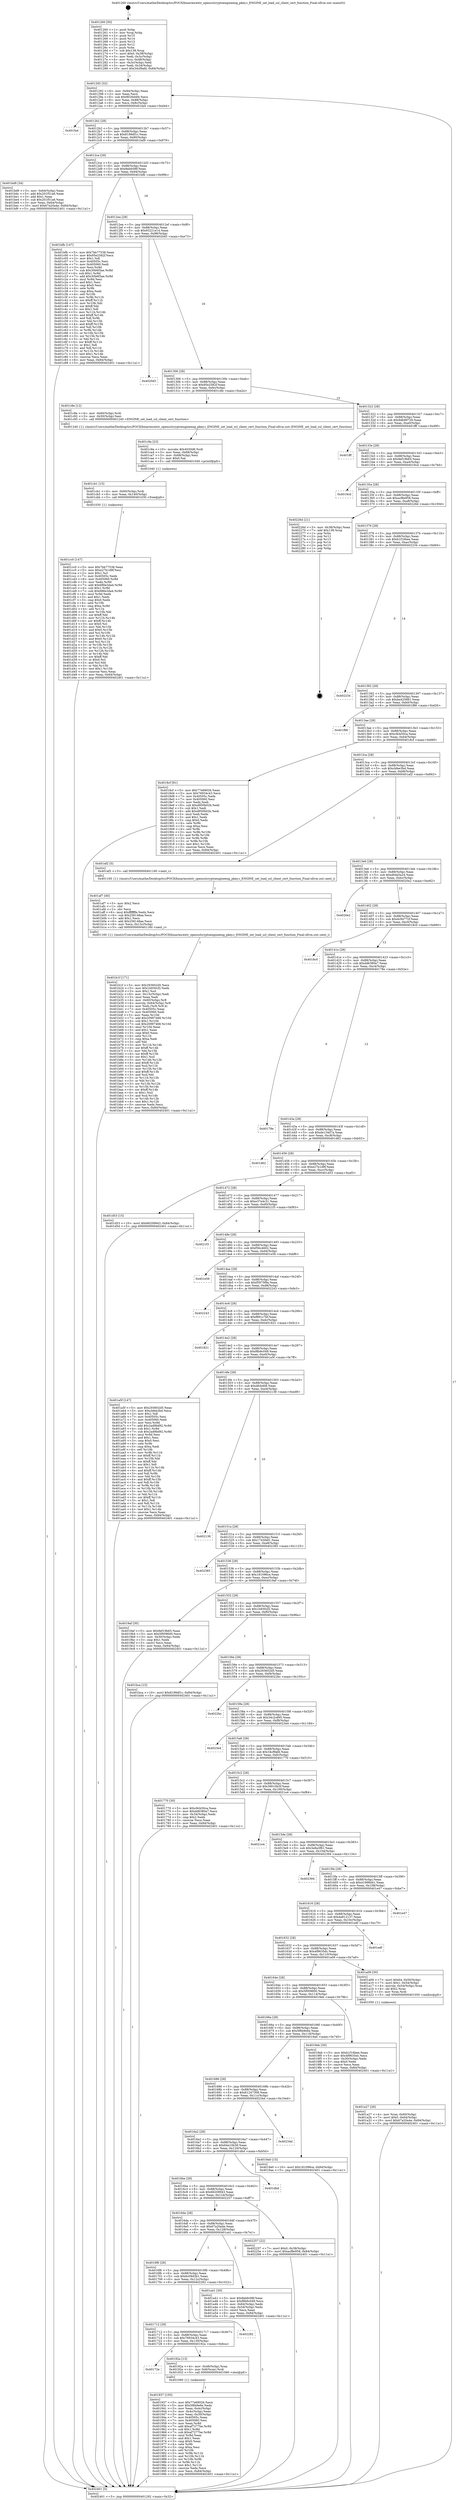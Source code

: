 digraph "0x401260" {
  label = "0x401260 (/mnt/c/Users/mathe/Desktop/tcc/POCII/binaries/extr_opensslcryptoengineeng_pkey.c_ENGINE_set_load_ssl_client_cert_function_Final-ollvm.out::main(0))"
  labelloc = "t"
  node[shape=record]

  Entry [label="",width=0.3,height=0.3,shape=circle,fillcolor=black,style=filled]
  "0x401292" [label="{
     0x401292 [32]\l
     | [instrs]\l
     &nbsp;&nbsp;0x401292 \<+6\>: mov -0x84(%rbp),%eax\l
     &nbsp;&nbsp;0x401298 \<+2\>: mov %eax,%ecx\l
     &nbsp;&nbsp;0x40129a \<+6\>: sub $0x8026d4f4,%ecx\l
     &nbsp;&nbsp;0x4012a0 \<+6\>: mov %eax,-0x88(%rbp)\l
     &nbsp;&nbsp;0x4012a6 \<+6\>: mov %ecx,-0x8c(%rbp)\l
     &nbsp;&nbsp;0x4012ac \<+6\>: je 0000000000401fa4 \<main+0xd44\>\l
  }"]
  "0x401fa4" [label="{
     0x401fa4\l
  }", style=dashed]
  "0x4012b2" [label="{
     0x4012b2 [28]\l
     | [instrs]\l
     &nbsp;&nbsp;0x4012b2 \<+5\>: jmp 00000000004012b7 \<main+0x57\>\l
     &nbsp;&nbsp;0x4012b7 \<+6\>: mov -0x88(%rbp),%eax\l
     &nbsp;&nbsp;0x4012bd \<+5\>: sub $0x8199df1c,%eax\l
     &nbsp;&nbsp;0x4012c2 \<+6\>: mov %eax,-0x90(%rbp)\l
     &nbsp;&nbsp;0x4012c8 \<+6\>: je 0000000000401bd9 \<main+0x979\>\l
  }"]
  Exit [label="",width=0.3,height=0.3,shape=circle,fillcolor=black,style=filled,peripheries=2]
  "0x401bd9" [label="{
     0x401bd9 [34]\l
     | [instrs]\l
     &nbsp;&nbsp;0x401bd9 \<+3\>: mov -0x64(%rbp),%eax\l
     &nbsp;&nbsp;0x401bdc \<+5\>: add $0x201f51a6,%eax\l
     &nbsp;&nbsp;0x401be1 \<+3\>: add $0x1,%eax\l
     &nbsp;&nbsp;0x401be4 \<+5\>: sub $0x201f51a6,%eax\l
     &nbsp;&nbsp;0x401be9 \<+3\>: mov %eax,-0x64(%rbp)\l
     &nbsp;&nbsp;0x401bec \<+10\>: movl $0x67a20a4e,-0x84(%rbp)\l
     &nbsp;&nbsp;0x401bf6 \<+5\>: jmp 0000000000402401 \<main+0x11a1\>\l
  }"]
  "0x4012ce" [label="{
     0x4012ce [28]\l
     | [instrs]\l
     &nbsp;&nbsp;0x4012ce \<+5\>: jmp 00000000004012d3 \<main+0x73\>\l
     &nbsp;&nbsp;0x4012d3 \<+6\>: mov -0x88(%rbp),%eax\l
     &nbsp;&nbsp;0x4012d9 \<+5\>: sub $0x8ebfc08f,%eax\l
     &nbsp;&nbsp;0x4012de \<+6\>: mov %eax,-0x94(%rbp)\l
     &nbsp;&nbsp;0x4012e4 \<+6\>: je 0000000000401bfb \<main+0x99b\>\l
  }"]
  "0x401cc0" [label="{
     0x401cc0 [147]\l
     | [instrs]\l
     &nbsp;&nbsp;0x401cc0 \<+5\>: mov $0x7bb77538,%eax\l
     &nbsp;&nbsp;0x401cc5 \<+5\>: mov $0xe27b1d9f,%esi\l
     &nbsp;&nbsp;0x401cca \<+2\>: mov $0x1,%cl\l
     &nbsp;&nbsp;0x401ccc \<+7\>: mov 0x40505c,%edx\l
     &nbsp;&nbsp;0x401cd3 \<+8\>: mov 0x405060,%r8d\l
     &nbsp;&nbsp;0x401cdb \<+3\>: mov %edx,%r9d\l
     &nbsp;&nbsp;0x401cde \<+7\>: add $0x686e3da4,%r9d\l
     &nbsp;&nbsp;0x401ce5 \<+4\>: sub $0x1,%r9d\l
     &nbsp;&nbsp;0x401ce9 \<+7\>: sub $0x686e3da4,%r9d\l
     &nbsp;&nbsp;0x401cf0 \<+4\>: imul %r9d,%edx\l
     &nbsp;&nbsp;0x401cf4 \<+3\>: and $0x1,%edx\l
     &nbsp;&nbsp;0x401cf7 \<+3\>: cmp $0x0,%edx\l
     &nbsp;&nbsp;0x401cfa \<+4\>: sete %r10b\l
     &nbsp;&nbsp;0x401cfe \<+4\>: cmp $0xa,%r8d\l
     &nbsp;&nbsp;0x401d02 \<+4\>: setl %r11b\l
     &nbsp;&nbsp;0x401d06 \<+3\>: mov %r10b,%bl\l
     &nbsp;&nbsp;0x401d09 \<+3\>: xor $0xff,%bl\l
     &nbsp;&nbsp;0x401d0c \<+3\>: mov %r11b,%r14b\l
     &nbsp;&nbsp;0x401d0f \<+4\>: xor $0xff,%r14b\l
     &nbsp;&nbsp;0x401d13 \<+3\>: xor $0x0,%cl\l
     &nbsp;&nbsp;0x401d16 \<+3\>: mov %bl,%r15b\l
     &nbsp;&nbsp;0x401d19 \<+4\>: and $0x0,%r15b\l
     &nbsp;&nbsp;0x401d1d \<+3\>: and %cl,%r10b\l
     &nbsp;&nbsp;0x401d20 \<+3\>: mov %r14b,%r12b\l
     &nbsp;&nbsp;0x401d23 \<+4\>: and $0x0,%r12b\l
     &nbsp;&nbsp;0x401d27 \<+3\>: and %cl,%r11b\l
     &nbsp;&nbsp;0x401d2a \<+3\>: or %r10b,%r15b\l
     &nbsp;&nbsp;0x401d2d \<+3\>: or %r11b,%r12b\l
     &nbsp;&nbsp;0x401d30 \<+3\>: xor %r12b,%r15b\l
     &nbsp;&nbsp;0x401d33 \<+3\>: or %r14b,%bl\l
     &nbsp;&nbsp;0x401d36 \<+3\>: xor $0xff,%bl\l
     &nbsp;&nbsp;0x401d39 \<+3\>: or $0x0,%cl\l
     &nbsp;&nbsp;0x401d3c \<+2\>: and %cl,%bl\l
     &nbsp;&nbsp;0x401d3e \<+3\>: or %bl,%r15b\l
     &nbsp;&nbsp;0x401d41 \<+4\>: test $0x1,%r15b\l
     &nbsp;&nbsp;0x401d45 \<+3\>: cmovne %esi,%eax\l
     &nbsp;&nbsp;0x401d48 \<+6\>: mov %eax,-0x84(%rbp)\l
     &nbsp;&nbsp;0x401d4e \<+5\>: jmp 0000000000402401 \<main+0x11a1\>\l
  }"]
  "0x401bfb" [label="{
     0x401bfb [147]\l
     | [instrs]\l
     &nbsp;&nbsp;0x401bfb \<+5\>: mov $0x7bb77538,%eax\l
     &nbsp;&nbsp;0x401c00 \<+5\>: mov $0x95e2582f,%ecx\l
     &nbsp;&nbsp;0x401c05 \<+2\>: mov $0x1,%dl\l
     &nbsp;&nbsp;0x401c07 \<+7\>: mov 0x40505c,%esi\l
     &nbsp;&nbsp;0x401c0e \<+7\>: mov 0x405060,%edi\l
     &nbsp;&nbsp;0x401c15 \<+3\>: mov %esi,%r8d\l
     &nbsp;&nbsp;0x401c18 \<+7\>: sub $0x30b6f3ae,%r8d\l
     &nbsp;&nbsp;0x401c1f \<+4\>: sub $0x1,%r8d\l
     &nbsp;&nbsp;0x401c23 \<+7\>: add $0x30b6f3ae,%r8d\l
     &nbsp;&nbsp;0x401c2a \<+4\>: imul %r8d,%esi\l
     &nbsp;&nbsp;0x401c2e \<+3\>: and $0x1,%esi\l
     &nbsp;&nbsp;0x401c31 \<+3\>: cmp $0x0,%esi\l
     &nbsp;&nbsp;0x401c34 \<+4\>: sete %r9b\l
     &nbsp;&nbsp;0x401c38 \<+3\>: cmp $0xa,%edi\l
     &nbsp;&nbsp;0x401c3b \<+4\>: setl %r10b\l
     &nbsp;&nbsp;0x401c3f \<+3\>: mov %r9b,%r11b\l
     &nbsp;&nbsp;0x401c42 \<+4\>: xor $0xff,%r11b\l
     &nbsp;&nbsp;0x401c46 \<+3\>: mov %r10b,%bl\l
     &nbsp;&nbsp;0x401c49 \<+3\>: xor $0xff,%bl\l
     &nbsp;&nbsp;0x401c4c \<+3\>: xor $0x1,%dl\l
     &nbsp;&nbsp;0x401c4f \<+3\>: mov %r11b,%r14b\l
     &nbsp;&nbsp;0x401c52 \<+4\>: and $0xff,%r14b\l
     &nbsp;&nbsp;0x401c56 \<+3\>: and %dl,%r9b\l
     &nbsp;&nbsp;0x401c59 \<+3\>: mov %bl,%r15b\l
     &nbsp;&nbsp;0x401c5c \<+4\>: and $0xff,%r15b\l
     &nbsp;&nbsp;0x401c60 \<+3\>: and %dl,%r10b\l
     &nbsp;&nbsp;0x401c63 \<+3\>: or %r9b,%r14b\l
     &nbsp;&nbsp;0x401c66 \<+3\>: or %r10b,%r15b\l
     &nbsp;&nbsp;0x401c69 \<+3\>: xor %r15b,%r14b\l
     &nbsp;&nbsp;0x401c6c \<+3\>: or %bl,%r11b\l
     &nbsp;&nbsp;0x401c6f \<+4\>: xor $0xff,%r11b\l
     &nbsp;&nbsp;0x401c73 \<+3\>: or $0x1,%dl\l
     &nbsp;&nbsp;0x401c76 \<+3\>: and %dl,%r11b\l
     &nbsp;&nbsp;0x401c79 \<+3\>: or %r11b,%r14b\l
     &nbsp;&nbsp;0x401c7c \<+4\>: test $0x1,%r14b\l
     &nbsp;&nbsp;0x401c80 \<+3\>: cmovne %ecx,%eax\l
     &nbsp;&nbsp;0x401c83 \<+6\>: mov %eax,-0x84(%rbp)\l
     &nbsp;&nbsp;0x401c89 \<+5\>: jmp 0000000000402401 \<main+0x11a1\>\l
  }"]
  "0x4012ea" [label="{
     0x4012ea [28]\l
     | [instrs]\l
     &nbsp;&nbsp;0x4012ea \<+5\>: jmp 00000000004012ef \<main+0x8f\>\l
     &nbsp;&nbsp;0x4012ef \<+6\>: mov -0x88(%rbp),%eax\l
     &nbsp;&nbsp;0x4012f5 \<+5\>: sub $0x93221e14,%eax\l
     &nbsp;&nbsp;0x4012fa \<+6\>: mov %eax,-0x98(%rbp)\l
     &nbsp;&nbsp;0x401300 \<+6\>: je 00000000004020d3 \<main+0xe73\>\l
  }"]
  "0x401cb1" [label="{
     0x401cb1 [15]\l
     | [instrs]\l
     &nbsp;&nbsp;0x401cb1 \<+4\>: mov -0x60(%rbp),%rdi\l
     &nbsp;&nbsp;0x401cb5 \<+6\>: mov %eax,-0x140(%rbp)\l
     &nbsp;&nbsp;0x401cbb \<+5\>: call 0000000000401030 \<free@plt\>\l
     | [calls]\l
     &nbsp;&nbsp;0x401030 \{1\} (unknown)\l
  }"]
  "0x4020d3" [label="{
     0x4020d3\l
  }", style=dashed]
  "0x401306" [label="{
     0x401306 [28]\l
     | [instrs]\l
     &nbsp;&nbsp;0x401306 \<+5\>: jmp 000000000040130b \<main+0xab\>\l
     &nbsp;&nbsp;0x40130b \<+6\>: mov -0x88(%rbp),%eax\l
     &nbsp;&nbsp;0x401311 \<+5\>: sub $0x95e2582f,%eax\l
     &nbsp;&nbsp;0x401316 \<+6\>: mov %eax,-0x9c(%rbp)\l
     &nbsp;&nbsp;0x40131c \<+6\>: je 0000000000401c8e \<main+0xa2e\>\l
  }"]
  "0x401c9a" [label="{
     0x401c9a [23]\l
     | [instrs]\l
     &nbsp;&nbsp;0x401c9a \<+10\>: movabs $0x4030d6,%rdi\l
     &nbsp;&nbsp;0x401ca4 \<+3\>: mov %eax,-0x68(%rbp)\l
     &nbsp;&nbsp;0x401ca7 \<+3\>: mov -0x68(%rbp),%esi\l
     &nbsp;&nbsp;0x401caa \<+2\>: mov $0x0,%al\l
     &nbsp;&nbsp;0x401cac \<+5\>: call 0000000000401040 \<printf@plt\>\l
     | [calls]\l
     &nbsp;&nbsp;0x401040 \{1\} (unknown)\l
  }"]
  "0x401c8e" [label="{
     0x401c8e [12]\l
     | [instrs]\l
     &nbsp;&nbsp;0x401c8e \<+4\>: mov -0x60(%rbp),%rdi\l
     &nbsp;&nbsp;0x401c92 \<+3\>: mov -0x50(%rbp),%esi\l
     &nbsp;&nbsp;0x401c95 \<+5\>: call 0000000000401240 \<ENGINE_set_load_ssl_client_cert_function\>\l
     | [calls]\l
     &nbsp;&nbsp;0x401240 \{1\} (/mnt/c/Users/mathe/Desktop/tcc/POCII/binaries/extr_opensslcryptoengineeng_pkey.c_ENGINE_set_load_ssl_client_cert_function_Final-ollvm.out::ENGINE_set_load_ssl_client_cert_function)\l
  }"]
  "0x401322" [label="{
     0x401322 [28]\l
     | [instrs]\l
     &nbsp;&nbsp;0x401322 \<+5\>: jmp 0000000000401327 \<main+0xc7\>\l
     &nbsp;&nbsp;0x401327 \<+6\>: mov -0x88(%rbp),%eax\l
     &nbsp;&nbsp;0x40132d \<+5\>: sub $0x9db99729,%eax\l
     &nbsp;&nbsp;0x401332 \<+6\>: mov %eax,-0xa0(%rbp)\l
     &nbsp;&nbsp;0x401338 \<+6\>: je 0000000000401fff \<main+0xd9f\>\l
  }"]
  "0x401b1f" [label="{
     0x401b1f [171]\l
     | [instrs]\l
     &nbsp;&nbsp;0x401b1f \<+5\>: mov $0x293602d5,%ecx\l
     &nbsp;&nbsp;0x401b24 \<+5\>: mov $0x1b930cf2,%edx\l
     &nbsp;&nbsp;0x401b29 \<+3\>: mov $0x1,%sil\l
     &nbsp;&nbsp;0x401b2c \<+6\>: mov -0x13c(%rbp),%edi\l
     &nbsp;&nbsp;0x401b32 \<+3\>: imul %eax,%edi\l
     &nbsp;&nbsp;0x401b35 \<+4\>: mov -0x60(%rbp),%r8\l
     &nbsp;&nbsp;0x401b39 \<+4\>: movslq -0x64(%rbp),%r9\l
     &nbsp;&nbsp;0x401b3d \<+4\>: mov %edi,(%r8,%r9,4)\l
     &nbsp;&nbsp;0x401b41 \<+7\>: mov 0x40505c,%eax\l
     &nbsp;&nbsp;0x401b48 \<+7\>: mov 0x405060,%edi\l
     &nbsp;&nbsp;0x401b4f \<+3\>: mov %eax,%r10d\l
     &nbsp;&nbsp;0x401b52 \<+7\>: add $0x20997468,%r10d\l
     &nbsp;&nbsp;0x401b59 \<+4\>: sub $0x1,%r10d\l
     &nbsp;&nbsp;0x401b5d \<+7\>: sub $0x20997468,%r10d\l
     &nbsp;&nbsp;0x401b64 \<+4\>: imul %r10d,%eax\l
     &nbsp;&nbsp;0x401b68 \<+3\>: and $0x1,%eax\l
     &nbsp;&nbsp;0x401b6b \<+3\>: cmp $0x0,%eax\l
     &nbsp;&nbsp;0x401b6e \<+4\>: sete %r11b\l
     &nbsp;&nbsp;0x401b72 \<+3\>: cmp $0xa,%edi\l
     &nbsp;&nbsp;0x401b75 \<+3\>: setl %bl\l
     &nbsp;&nbsp;0x401b78 \<+3\>: mov %r11b,%r14b\l
     &nbsp;&nbsp;0x401b7b \<+4\>: xor $0xff,%r14b\l
     &nbsp;&nbsp;0x401b7f \<+3\>: mov %bl,%r15b\l
     &nbsp;&nbsp;0x401b82 \<+4\>: xor $0xff,%r15b\l
     &nbsp;&nbsp;0x401b86 \<+4\>: xor $0x1,%sil\l
     &nbsp;&nbsp;0x401b8a \<+3\>: mov %r14b,%r12b\l
     &nbsp;&nbsp;0x401b8d \<+4\>: and $0xff,%r12b\l
     &nbsp;&nbsp;0x401b91 \<+3\>: and %sil,%r11b\l
     &nbsp;&nbsp;0x401b94 \<+3\>: mov %r15b,%r13b\l
     &nbsp;&nbsp;0x401b97 \<+4\>: and $0xff,%r13b\l
     &nbsp;&nbsp;0x401b9b \<+3\>: and %sil,%bl\l
     &nbsp;&nbsp;0x401b9e \<+3\>: or %r11b,%r12b\l
     &nbsp;&nbsp;0x401ba1 \<+3\>: or %bl,%r13b\l
     &nbsp;&nbsp;0x401ba4 \<+3\>: xor %r13b,%r12b\l
     &nbsp;&nbsp;0x401ba7 \<+3\>: or %r15b,%r14b\l
     &nbsp;&nbsp;0x401baa \<+4\>: xor $0xff,%r14b\l
     &nbsp;&nbsp;0x401bae \<+4\>: or $0x1,%sil\l
     &nbsp;&nbsp;0x401bb2 \<+3\>: and %sil,%r14b\l
     &nbsp;&nbsp;0x401bb5 \<+3\>: or %r14b,%r12b\l
     &nbsp;&nbsp;0x401bb8 \<+4\>: test $0x1,%r12b\l
     &nbsp;&nbsp;0x401bbc \<+3\>: cmovne %edx,%ecx\l
     &nbsp;&nbsp;0x401bbf \<+6\>: mov %ecx,-0x84(%rbp)\l
     &nbsp;&nbsp;0x401bc5 \<+5\>: jmp 0000000000402401 \<main+0x11a1\>\l
  }"]
  "0x401fff" [label="{
     0x401fff\l
  }", style=dashed]
  "0x40133e" [label="{
     0x40133e [28]\l
     | [instrs]\l
     &nbsp;&nbsp;0x40133e \<+5\>: jmp 0000000000401343 \<main+0xe3\>\l
     &nbsp;&nbsp;0x401343 \<+6\>: mov -0x88(%rbp),%eax\l
     &nbsp;&nbsp;0x401349 \<+5\>: sub $0x9ef19b65,%eax\l
     &nbsp;&nbsp;0x40134e \<+6\>: mov %eax,-0xa4(%rbp)\l
     &nbsp;&nbsp;0x401354 \<+6\>: je 00000000004019cd \<main+0x76d\>\l
  }"]
  "0x401af7" [label="{
     0x401af7 [40]\l
     | [instrs]\l
     &nbsp;&nbsp;0x401af7 \<+5\>: mov $0x2,%ecx\l
     &nbsp;&nbsp;0x401afc \<+1\>: cltd\l
     &nbsp;&nbsp;0x401afd \<+2\>: idiv %ecx\l
     &nbsp;&nbsp;0x401aff \<+6\>: imul $0xfffffffe,%edx,%ecx\l
     &nbsp;&nbsp;0x401b05 \<+6\>: sub $0x258148ae,%ecx\l
     &nbsp;&nbsp;0x401b0b \<+3\>: add $0x1,%ecx\l
     &nbsp;&nbsp;0x401b0e \<+6\>: add $0x258148ae,%ecx\l
     &nbsp;&nbsp;0x401b14 \<+6\>: mov %ecx,-0x13c(%rbp)\l
     &nbsp;&nbsp;0x401b1a \<+5\>: call 0000000000401160 \<next_i\>\l
     | [calls]\l
     &nbsp;&nbsp;0x401160 \{1\} (/mnt/c/Users/mathe/Desktop/tcc/POCII/binaries/extr_opensslcryptoengineeng_pkey.c_ENGINE_set_load_ssl_client_cert_function_Final-ollvm.out::next_i)\l
  }"]
  "0x4019cd" [label="{
     0x4019cd\l
  }", style=dashed]
  "0x40135a" [label="{
     0x40135a [28]\l
     | [instrs]\l
     &nbsp;&nbsp;0x40135a \<+5\>: jmp 000000000040135f \<main+0xff\>\l
     &nbsp;&nbsp;0x40135f \<+6\>: mov -0x88(%rbp),%eax\l
     &nbsp;&nbsp;0x401365 \<+5\>: sub $0xacf8e958,%eax\l
     &nbsp;&nbsp;0x40136a \<+6\>: mov %eax,-0xa8(%rbp)\l
     &nbsp;&nbsp;0x401370 \<+6\>: je 000000000040226d \<main+0x100d\>\l
  }"]
  "0x401a27" [label="{
     0x401a27 [26]\l
     | [instrs]\l
     &nbsp;&nbsp;0x401a27 \<+4\>: mov %rax,-0x60(%rbp)\l
     &nbsp;&nbsp;0x401a2b \<+7\>: movl $0x0,-0x64(%rbp)\l
     &nbsp;&nbsp;0x401a32 \<+10\>: movl $0x67a20a4e,-0x84(%rbp)\l
     &nbsp;&nbsp;0x401a3c \<+5\>: jmp 0000000000402401 \<main+0x11a1\>\l
  }"]
  "0x40226d" [label="{
     0x40226d [21]\l
     | [instrs]\l
     &nbsp;&nbsp;0x40226d \<+3\>: mov -0x38(%rbp),%eax\l
     &nbsp;&nbsp;0x402270 \<+7\>: add $0x138,%rsp\l
     &nbsp;&nbsp;0x402277 \<+1\>: pop %rbx\l
     &nbsp;&nbsp;0x402278 \<+2\>: pop %r12\l
     &nbsp;&nbsp;0x40227a \<+2\>: pop %r13\l
     &nbsp;&nbsp;0x40227c \<+2\>: pop %r14\l
     &nbsp;&nbsp;0x40227e \<+2\>: pop %r15\l
     &nbsp;&nbsp;0x402280 \<+1\>: pop %rbp\l
     &nbsp;&nbsp;0x402281 \<+1\>: ret\l
  }"]
  "0x401376" [label="{
     0x401376 [28]\l
     | [instrs]\l
     &nbsp;&nbsp;0x401376 \<+5\>: jmp 000000000040137b \<main+0x11b\>\l
     &nbsp;&nbsp;0x40137b \<+6\>: mov -0x88(%rbp),%eax\l
     &nbsp;&nbsp;0x401381 \<+5\>: sub $0xb1f16bee,%eax\l
     &nbsp;&nbsp;0x401386 \<+6\>: mov %eax,-0xac(%rbp)\l
     &nbsp;&nbsp;0x40138c \<+6\>: je 0000000000402234 \<main+0xfd4\>\l
  }"]
  "0x401937" [label="{
     0x401937 [105]\l
     | [instrs]\l
     &nbsp;&nbsp;0x401937 \<+5\>: mov $0x77e69026,%ecx\l
     &nbsp;&nbsp;0x40193c \<+5\>: mov $0x5f6b9e6e,%edx\l
     &nbsp;&nbsp;0x401941 \<+3\>: mov %eax,-0x4c(%rbp)\l
     &nbsp;&nbsp;0x401944 \<+3\>: mov -0x4c(%rbp),%eax\l
     &nbsp;&nbsp;0x401947 \<+3\>: mov %eax,-0x30(%rbp)\l
     &nbsp;&nbsp;0x40194a \<+7\>: mov 0x40505c,%eax\l
     &nbsp;&nbsp;0x401951 \<+7\>: mov 0x405060,%esi\l
     &nbsp;&nbsp;0x401958 \<+3\>: mov %eax,%r8d\l
     &nbsp;&nbsp;0x40195b \<+7\>: add $0xaf7277be,%r8d\l
     &nbsp;&nbsp;0x401962 \<+4\>: sub $0x1,%r8d\l
     &nbsp;&nbsp;0x401966 \<+7\>: sub $0xaf7277be,%r8d\l
     &nbsp;&nbsp;0x40196d \<+4\>: imul %r8d,%eax\l
     &nbsp;&nbsp;0x401971 \<+3\>: and $0x1,%eax\l
     &nbsp;&nbsp;0x401974 \<+3\>: cmp $0x0,%eax\l
     &nbsp;&nbsp;0x401977 \<+4\>: sete %r9b\l
     &nbsp;&nbsp;0x40197b \<+3\>: cmp $0xa,%esi\l
     &nbsp;&nbsp;0x40197e \<+4\>: setl %r10b\l
     &nbsp;&nbsp;0x401982 \<+3\>: mov %r9b,%r11b\l
     &nbsp;&nbsp;0x401985 \<+3\>: and %r10b,%r11b\l
     &nbsp;&nbsp;0x401988 \<+3\>: xor %r10b,%r9b\l
     &nbsp;&nbsp;0x40198b \<+3\>: or %r9b,%r11b\l
     &nbsp;&nbsp;0x40198e \<+4\>: test $0x1,%r11b\l
     &nbsp;&nbsp;0x401992 \<+3\>: cmovne %edx,%ecx\l
     &nbsp;&nbsp;0x401995 \<+6\>: mov %ecx,-0x84(%rbp)\l
     &nbsp;&nbsp;0x40199b \<+5\>: jmp 0000000000402401 \<main+0x11a1\>\l
  }"]
  "0x402234" [label="{
     0x402234\l
  }", style=dashed]
  "0x401392" [label="{
     0x401392 [28]\l
     | [instrs]\l
     &nbsp;&nbsp;0x401392 \<+5\>: jmp 0000000000401397 \<main+0x137\>\l
     &nbsp;&nbsp;0x401397 \<+6\>: mov -0x88(%rbp),%eax\l
     &nbsp;&nbsp;0x40139d \<+5\>: sub $0xba425881,%eax\l
     &nbsp;&nbsp;0x4013a2 \<+6\>: mov %eax,-0xb0(%rbp)\l
     &nbsp;&nbsp;0x4013a8 \<+6\>: je 0000000000401f86 \<main+0xd26\>\l
  }"]
  "0x40172e" [label="{
     0x40172e\l
  }", style=dashed]
  "0x401f86" [label="{
     0x401f86\l
  }", style=dashed]
  "0x4013ae" [label="{
     0x4013ae [28]\l
     | [instrs]\l
     &nbsp;&nbsp;0x4013ae \<+5\>: jmp 00000000004013b3 \<main+0x153\>\l
     &nbsp;&nbsp;0x4013b3 \<+6\>: mov -0x88(%rbp),%eax\l
     &nbsp;&nbsp;0x4013b9 \<+5\>: sub $0xc9cb50ca,%eax\l
     &nbsp;&nbsp;0x4013be \<+6\>: mov %eax,-0xb4(%rbp)\l
     &nbsp;&nbsp;0x4013c4 \<+6\>: je 00000000004018cf \<main+0x66f\>\l
  }"]
  "0x40192a" [label="{
     0x40192a [13]\l
     | [instrs]\l
     &nbsp;&nbsp;0x40192a \<+4\>: mov -0x48(%rbp),%rax\l
     &nbsp;&nbsp;0x40192e \<+4\>: mov 0x8(%rax),%rdi\l
     &nbsp;&nbsp;0x401932 \<+5\>: call 0000000000401060 \<atoi@plt\>\l
     | [calls]\l
     &nbsp;&nbsp;0x401060 \{1\} (unknown)\l
  }"]
  "0x4018cf" [label="{
     0x4018cf [91]\l
     | [instrs]\l
     &nbsp;&nbsp;0x4018cf \<+5\>: mov $0x77e69026,%eax\l
     &nbsp;&nbsp;0x4018d4 \<+5\>: mov $0x76934c43,%ecx\l
     &nbsp;&nbsp;0x4018d9 \<+7\>: mov 0x40505c,%edx\l
     &nbsp;&nbsp;0x4018e0 \<+7\>: mov 0x405060,%esi\l
     &nbsp;&nbsp;0x4018e7 \<+2\>: mov %edx,%edi\l
     &nbsp;&nbsp;0x4018e9 \<+6\>: sub $0xd950b02b,%edi\l
     &nbsp;&nbsp;0x4018ef \<+3\>: sub $0x1,%edi\l
     &nbsp;&nbsp;0x4018f2 \<+6\>: add $0xd950b02b,%edi\l
     &nbsp;&nbsp;0x4018f8 \<+3\>: imul %edi,%edx\l
     &nbsp;&nbsp;0x4018fb \<+3\>: and $0x1,%edx\l
     &nbsp;&nbsp;0x4018fe \<+3\>: cmp $0x0,%edx\l
     &nbsp;&nbsp;0x401901 \<+4\>: sete %r8b\l
     &nbsp;&nbsp;0x401905 \<+3\>: cmp $0xa,%esi\l
     &nbsp;&nbsp;0x401908 \<+4\>: setl %r9b\l
     &nbsp;&nbsp;0x40190c \<+3\>: mov %r8b,%r10b\l
     &nbsp;&nbsp;0x40190f \<+3\>: and %r9b,%r10b\l
     &nbsp;&nbsp;0x401912 \<+3\>: xor %r9b,%r8b\l
     &nbsp;&nbsp;0x401915 \<+3\>: or %r8b,%r10b\l
     &nbsp;&nbsp;0x401918 \<+4\>: test $0x1,%r10b\l
     &nbsp;&nbsp;0x40191c \<+3\>: cmovne %ecx,%eax\l
     &nbsp;&nbsp;0x40191f \<+6\>: mov %eax,-0x84(%rbp)\l
     &nbsp;&nbsp;0x401925 \<+5\>: jmp 0000000000402401 \<main+0x11a1\>\l
  }"]
  "0x4013ca" [label="{
     0x4013ca [28]\l
     | [instrs]\l
     &nbsp;&nbsp;0x4013ca \<+5\>: jmp 00000000004013cf \<main+0x16f\>\l
     &nbsp;&nbsp;0x4013cf \<+6\>: mov -0x88(%rbp),%eax\l
     &nbsp;&nbsp;0x4013d5 \<+5\>: sub $0xcbfee3bd,%eax\l
     &nbsp;&nbsp;0x4013da \<+6\>: mov %eax,-0xb8(%rbp)\l
     &nbsp;&nbsp;0x4013e0 \<+6\>: je 0000000000401af2 \<main+0x892\>\l
  }"]
  "0x401712" [label="{
     0x401712 [28]\l
     | [instrs]\l
     &nbsp;&nbsp;0x401712 \<+5\>: jmp 0000000000401717 \<main+0x4b7\>\l
     &nbsp;&nbsp;0x401717 \<+6\>: mov -0x88(%rbp),%eax\l
     &nbsp;&nbsp;0x40171d \<+5\>: sub $0x76934c43,%eax\l
     &nbsp;&nbsp;0x401722 \<+6\>: mov %eax,-0x130(%rbp)\l
     &nbsp;&nbsp;0x401728 \<+6\>: je 000000000040192a \<main+0x6ca\>\l
  }"]
  "0x401af2" [label="{
     0x401af2 [5]\l
     | [instrs]\l
     &nbsp;&nbsp;0x401af2 \<+5\>: call 0000000000401160 \<next_i\>\l
     | [calls]\l
     &nbsp;&nbsp;0x401160 \{1\} (/mnt/c/Users/mathe/Desktop/tcc/POCII/binaries/extr_opensslcryptoengineeng_pkey.c_ENGINE_set_load_ssl_client_cert_function_Final-ollvm.out::next_i)\l
  }"]
  "0x4013e6" [label="{
     0x4013e6 [28]\l
     | [instrs]\l
     &nbsp;&nbsp;0x4013e6 \<+5\>: jmp 00000000004013eb \<main+0x18b\>\l
     &nbsp;&nbsp;0x4013eb \<+6\>: mov -0x88(%rbp),%eax\l
     &nbsp;&nbsp;0x4013f1 \<+5\>: sub $0xd0da5a24,%eax\l
     &nbsp;&nbsp;0x4013f6 \<+6\>: mov %eax,-0xbc(%rbp)\l
     &nbsp;&nbsp;0x4013fc \<+6\>: je 00000000004020e2 \<main+0xe82\>\l
  }"]
  "0x402282" [label="{
     0x402282\l
  }", style=dashed]
  "0x4020e2" [label="{
     0x4020e2\l
  }", style=dashed]
  "0x401402" [label="{
     0x401402 [28]\l
     | [instrs]\l
     &nbsp;&nbsp;0x401402 \<+5\>: jmp 0000000000401407 \<main+0x1a7\>\l
     &nbsp;&nbsp;0x401407 \<+6\>: mov -0x88(%rbp),%eax\l
     &nbsp;&nbsp;0x40140d \<+5\>: sub $0xdc9477cf,%eax\l
     &nbsp;&nbsp;0x401412 \<+6\>: mov %eax,-0xc0(%rbp)\l
     &nbsp;&nbsp;0x401418 \<+6\>: je 00000000004018c0 \<main+0x660\>\l
  }"]
  "0x4016f6" [label="{
     0x4016f6 [28]\l
     | [instrs]\l
     &nbsp;&nbsp;0x4016f6 \<+5\>: jmp 00000000004016fb \<main+0x49b\>\l
     &nbsp;&nbsp;0x4016fb \<+6\>: mov -0x88(%rbp),%eax\l
     &nbsp;&nbsp;0x401701 \<+5\>: sub $0x6c09d3b1,%eax\l
     &nbsp;&nbsp;0x401706 \<+6\>: mov %eax,-0x12c(%rbp)\l
     &nbsp;&nbsp;0x40170c \<+6\>: je 0000000000402282 \<main+0x1022\>\l
  }"]
  "0x4018c0" [label="{
     0x4018c0\l
  }", style=dashed]
  "0x40141e" [label="{
     0x40141e [28]\l
     | [instrs]\l
     &nbsp;&nbsp;0x40141e \<+5\>: jmp 0000000000401423 \<main+0x1c3\>\l
     &nbsp;&nbsp;0x401423 \<+6\>: mov -0x88(%rbp),%eax\l
     &nbsp;&nbsp;0x401429 \<+5\>: sub $0xdd6380a7,%eax\l
     &nbsp;&nbsp;0x40142e \<+6\>: mov %eax,-0xc4(%rbp)\l
     &nbsp;&nbsp;0x401434 \<+6\>: je 000000000040178e \<main+0x52e\>\l
  }"]
  "0x401a41" [label="{
     0x401a41 [30]\l
     | [instrs]\l
     &nbsp;&nbsp;0x401a41 \<+5\>: mov $0x8ebfc08f,%eax\l
     &nbsp;&nbsp;0x401a46 \<+5\>: mov $0xf8b9c049,%ecx\l
     &nbsp;&nbsp;0x401a4b \<+3\>: mov -0x64(%rbp),%edx\l
     &nbsp;&nbsp;0x401a4e \<+3\>: cmp -0x54(%rbp),%edx\l
     &nbsp;&nbsp;0x401a51 \<+3\>: cmovl %ecx,%eax\l
     &nbsp;&nbsp;0x401a54 \<+6\>: mov %eax,-0x84(%rbp)\l
     &nbsp;&nbsp;0x401a5a \<+5\>: jmp 0000000000402401 \<main+0x11a1\>\l
  }"]
  "0x40178e" [label="{
     0x40178e\l
  }", style=dashed]
  "0x40143a" [label="{
     0x40143a [28]\l
     | [instrs]\l
     &nbsp;&nbsp;0x40143a \<+5\>: jmp 000000000040143f \<main+0x1df\>\l
     &nbsp;&nbsp;0x40143f \<+6\>: mov -0x88(%rbp),%eax\l
     &nbsp;&nbsp;0x401445 \<+5\>: sub $0xde134d7a,%eax\l
     &nbsp;&nbsp;0x40144a \<+6\>: mov %eax,-0xc8(%rbp)\l
     &nbsp;&nbsp;0x401450 \<+6\>: je 0000000000401d62 \<main+0xb02\>\l
  }"]
  "0x4016da" [label="{
     0x4016da [28]\l
     | [instrs]\l
     &nbsp;&nbsp;0x4016da \<+5\>: jmp 00000000004016df \<main+0x47f\>\l
     &nbsp;&nbsp;0x4016df \<+6\>: mov -0x88(%rbp),%eax\l
     &nbsp;&nbsp;0x4016e5 \<+5\>: sub $0x67a20a4e,%eax\l
     &nbsp;&nbsp;0x4016ea \<+6\>: mov %eax,-0x128(%rbp)\l
     &nbsp;&nbsp;0x4016f0 \<+6\>: je 0000000000401a41 \<main+0x7e1\>\l
  }"]
  "0x401d62" [label="{
     0x401d62\l
  }", style=dashed]
  "0x401456" [label="{
     0x401456 [28]\l
     | [instrs]\l
     &nbsp;&nbsp;0x401456 \<+5\>: jmp 000000000040145b \<main+0x1fb\>\l
     &nbsp;&nbsp;0x40145b \<+6\>: mov -0x88(%rbp),%eax\l
     &nbsp;&nbsp;0x401461 \<+5\>: sub $0xe27b1d9f,%eax\l
     &nbsp;&nbsp;0x401466 \<+6\>: mov %eax,-0xcc(%rbp)\l
     &nbsp;&nbsp;0x40146c \<+6\>: je 0000000000401d53 \<main+0xaf3\>\l
  }"]
  "0x402257" [label="{
     0x402257 [22]\l
     | [instrs]\l
     &nbsp;&nbsp;0x402257 \<+7\>: movl $0x0,-0x38(%rbp)\l
     &nbsp;&nbsp;0x40225e \<+10\>: movl $0xacf8e958,-0x84(%rbp)\l
     &nbsp;&nbsp;0x402268 \<+5\>: jmp 0000000000402401 \<main+0x11a1\>\l
  }"]
  "0x401d53" [label="{
     0x401d53 [15]\l
     | [instrs]\l
     &nbsp;&nbsp;0x401d53 \<+10\>: movl $0x66209943,-0x84(%rbp)\l
     &nbsp;&nbsp;0x401d5d \<+5\>: jmp 0000000000402401 \<main+0x11a1\>\l
  }"]
  "0x401472" [label="{
     0x401472 [28]\l
     | [instrs]\l
     &nbsp;&nbsp;0x401472 \<+5\>: jmp 0000000000401477 \<main+0x217\>\l
     &nbsp;&nbsp;0x401477 \<+6\>: mov -0x88(%rbp),%eax\l
     &nbsp;&nbsp;0x40147d \<+5\>: sub $0xe37e4c31,%eax\l
     &nbsp;&nbsp;0x401482 \<+6\>: mov %eax,-0xd0(%rbp)\l
     &nbsp;&nbsp;0x401488 \<+6\>: je 00000000004021f3 \<main+0xf93\>\l
  }"]
  "0x4016be" [label="{
     0x4016be [28]\l
     | [instrs]\l
     &nbsp;&nbsp;0x4016be \<+5\>: jmp 00000000004016c3 \<main+0x463\>\l
     &nbsp;&nbsp;0x4016c3 \<+6\>: mov -0x88(%rbp),%eax\l
     &nbsp;&nbsp;0x4016c9 \<+5\>: sub $0x66209943,%eax\l
     &nbsp;&nbsp;0x4016ce \<+6\>: mov %eax,-0x124(%rbp)\l
     &nbsp;&nbsp;0x4016d4 \<+6\>: je 0000000000402257 \<main+0xff7\>\l
  }"]
  "0x4021f3" [label="{
     0x4021f3\l
  }", style=dashed]
  "0x40148e" [label="{
     0x40148e [28]\l
     | [instrs]\l
     &nbsp;&nbsp;0x40148e \<+5\>: jmp 0000000000401493 \<main+0x233\>\l
     &nbsp;&nbsp;0x401493 \<+6\>: mov -0x88(%rbp),%eax\l
     &nbsp;&nbsp;0x401499 \<+5\>: sub $0xf56c4602,%eax\l
     &nbsp;&nbsp;0x40149e \<+6\>: mov %eax,-0xd4(%rbp)\l
     &nbsp;&nbsp;0x4014a4 \<+6\>: je 0000000000401e56 \<main+0xbf6\>\l
  }"]
  "0x401dbd" [label="{
     0x401dbd\l
  }", style=dashed]
  "0x401e56" [label="{
     0x401e56\l
  }", style=dashed]
  "0x4014aa" [label="{
     0x4014aa [28]\l
     | [instrs]\l
     &nbsp;&nbsp;0x4014aa \<+5\>: jmp 00000000004014af \<main+0x24f\>\l
     &nbsp;&nbsp;0x4014af \<+6\>: mov -0x88(%rbp),%eax\l
     &nbsp;&nbsp;0x4014b5 \<+5\>: sub $0xf5975f9a,%eax\l
     &nbsp;&nbsp;0x4014ba \<+6\>: mov %eax,-0xd8(%rbp)\l
     &nbsp;&nbsp;0x4014c0 \<+6\>: je 0000000000402243 \<main+0xfe3\>\l
  }"]
  "0x4016a2" [label="{
     0x4016a2 [28]\l
     | [instrs]\l
     &nbsp;&nbsp;0x4016a2 \<+5\>: jmp 00000000004016a7 \<main+0x447\>\l
     &nbsp;&nbsp;0x4016a7 \<+6\>: mov -0x88(%rbp),%eax\l
     &nbsp;&nbsp;0x4016ad \<+5\>: sub $0x64a10b39,%eax\l
     &nbsp;&nbsp;0x4016b2 \<+6\>: mov %eax,-0x120(%rbp)\l
     &nbsp;&nbsp;0x4016b8 \<+6\>: je 0000000000401dbd \<main+0xb5d\>\l
  }"]
  "0x402243" [label="{
     0x402243\l
  }", style=dashed]
  "0x4014c6" [label="{
     0x4014c6 [28]\l
     | [instrs]\l
     &nbsp;&nbsp;0x4014c6 \<+5\>: jmp 00000000004014cb \<main+0x26b\>\l
     &nbsp;&nbsp;0x4014cb \<+6\>: mov -0x88(%rbp),%eax\l
     &nbsp;&nbsp;0x4014d1 \<+5\>: sub $0xf891c7bf,%eax\l
     &nbsp;&nbsp;0x4014d6 \<+6\>: mov %eax,-0xdc(%rbp)\l
     &nbsp;&nbsp;0x4014dc \<+6\>: je 0000000000401821 \<main+0x5c1\>\l
  }"]
  "0x40234d" [label="{
     0x40234d\l
  }", style=dashed]
  "0x401821" [label="{
     0x401821\l
  }", style=dashed]
  "0x4014e2" [label="{
     0x4014e2 [28]\l
     | [instrs]\l
     &nbsp;&nbsp;0x4014e2 \<+5\>: jmp 00000000004014e7 \<main+0x287\>\l
     &nbsp;&nbsp;0x4014e7 \<+6\>: mov -0x88(%rbp),%eax\l
     &nbsp;&nbsp;0x4014ed \<+5\>: sub $0xf8b9c049,%eax\l
     &nbsp;&nbsp;0x4014f2 \<+6\>: mov %eax,-0xe0(%rbp)\l
     &nbsp;&nbsp;0x4014f8 \<+6\>: je 0000000000401a5f \<main+0x7ff\>\l
  }"]
  "0x401686" [label="{
     0x401686 [28]\l
     | [instrs]\l
     &nbsp;&nbsp;0x401686 \<+5\>: jmp 000000000040168b \<main+0x42b\>\l
     &nbsp;&nbsp;0x40168b \<+6\>: mov -0x88(%rbp),%eax\l
     &nbsp;&nbsp;0x401691 \<+5\>: sub $0x61247308,%eax\l
     &nbsp;&nbsp;0x401696 \<+6\>: mov %eax,-0x11c(%rbp)\l
     &nbsp;&nbsp;0x40169c \<+6\>: je 000000000040234d \<main+0x10ed\>\l
  }"]
  "0x401a5f" [label="{
     0x401a5f [147]\l
     | [instrs]\l
     &nbsp;&nbsp;0x401a5f \<+5\>: mov $0x293602d5,%eax\l
     &nbsp;&nbsp;0x401a64 \<+5\>: mov $0xcbfee3bd,%ecx\l
     &nbsp;&nbsp;0x401a69 \<+2\>: mov $0x1,%dl\l
     &nbsp;&nbsp;0x401a6b \<+7\>: mov 0x40505c,%esi\l
     &nbsp;&nbsp;0x401a72 \<+7\>: mov 0x405060,%edi\l
     &nbsp;&nbsp;0x401a79 \<+3\>: mov %esi,%r8d\l
     &nbsp;&nbsp;0x401a7c \<+7\>: add $0x2ad9bd92,%r8d\l
     &nbsp;&nbsp;0x401a83 \<+4\>: sub $0x1,%r8d\l
     &nbsp;&nbsp;0x401a87 \<+7\>: sub $0x2ad9bd92,%r8d\l
     &nbsp;&nbsp;0x401a8e \<+4\>: imul %r8d,%esi\l
     &nbsp;&nbsp;0x401a92 \<+3\>: and $0x1,%esi\l
     &nbsp;&nbsp;0x401a95 \<+3\>: cmp $0x0,%esi\l
     &nbsp;&nbsp;0x401a98 \<+4\>: sete %r9b\l
     &nbsp;&nbsp;0x401a9c \<+3\>: cmp $0xa,%edi\l
     &nbsp;&nbsp;0x401a9f \<+4\>: setl %r10b\l
     &nbsp;&nbsp;0x401aa3 \<+3\>: mov %r9b,%r11b\l
     &nbsp;&nbsp;0x401aa6 \<+4\>: xor $0xff,%r11b\l
     &nbsp;&nbsp;0x401aaa \<+3\>: mov %r10b,%bl\l
     &nbsp;&nbsp;0x401aad \<+3\>: xor $0xff,%bl\l
     &nbsp;&nbsp;0x401ab0 \<+3\>: xor $0x1,%dl\l
     &nbsp;&nbsp;0x401ab3 \<+3\>: mov %r11b,%r14b\l
     &nbsp;&nbsp;0x401ab6 \<+4\>: and $0xff,%r14b\l
     &nbsp;&nbsp;0x401aba \<+3\>: and %dl,%r9b\l
     &nbsp;&nbsp;0x401abd \<+3\>: mov %bl,%r15b\l
     &nbsp;&nbsp;0x401ac0 \<+4\>: and $0xff,%r15b\l
     &nbsp;&nbsp;0x401ac4 \<+3\>: and %dl,%r10b\l
     &nbsp;&nbsp;0x401ac7 \<+3\>: or %r9b,%r14b\l
     &nbsp;&nbsp;0x401aca \<+3\>: or %r10b,%r15b\l
     &nbsp;&nbsp;0x401acd \<+3\>: xor %r15b,%r14b\l
     &nbsp;&nbsp;0x401ad0 \<+3\>: or %bl,%r11b\l
     &nbsp;&nbsp;0x401ad3 \<+4\>: xor $0xff,%r11b\l
     &nbsp;&nbsp;0x401ad7 \<+3\>: or $0x1,%dl\l
     &nbsp;&nbsp;0x401ada \<+3\>: and %dl,%r11b\l
     &nbsp;&nbsp;0x401add \<+3\>: or %r11b,%r14b\l
     &nbsp;&nbsp;0x401ae0 \<+4\>: test $0x1,%r14b\l
     &nbsp;&nbsp;0x401ae4 \<+3\>: cmovne %ecx,%eax\l
     &nbsp;&nbsp;0x401ae7 \<+6\>: mov %eax,-0x84(%rbp)\l
     &nbsp;&nbsp;0x401aed \<+5\>: jmp 0000000000402401 \<main+0x11a1\>\l
  }"]
  "0x4014fe" [label="{
     0x4014fe [28]\l
     | [instrs]\l
     &nbsp;&nbsp;0x4014fe \<+5\>: jmp 0000000000401503 \<main+0x2a3\>\l
     &nbsp;&nbsp;0x401503 \<+6\>: mov -0x88(%rbp),%eax\l
     &nbsp;&nbsp;0x401509 \<+5\>: sub $0xdfcbd06,%eax\l
     &nbsp;&nbsp;0x40150e \<+6\>: mov %eax,-0xe4(%rbp)\l
     &nbsp;&nbsp;0x401514 \<+6\>: je 0000000000402138 \<main+0xed8\>\l
  }"]
  "0x4019a0" [label="{
     0x4019a0 [15]\l
     | [instrs]\l
     &nbsp;&nbsp;0x4019a0 \<+10\>: movl $0x181096ce,-0x84(%rbp)\l
     &nbsp;&nbsp;0x4019aa \<+5\>: jmp 0000000000402401 \<main+0x11a1\>\l
  }"]
  "0x402138" [label="{
     0x402138\l
  }", style=dashed]
  "0x40151a" [label="{
     0x40151a [28]\l
     | [instrs]\l
     &nbsp;&nbsp;0x40151a \<+5\>: jmp 000000000040151f \<main+0x2bf\>\l
     &nbsp;&nbsp;0x40151f \<+6\>: mov -0x88(%rbp),%eax\l
     &nbsp;&nbsp;0x401525 \<+5\>: sub $0x17430ef1,%eax\l
     &nbsp;&nbsp;0x40152a \<+6\>: mov %eax,-0xe8(%rbp)\l
     &nbsp;&nbsp;0x401530 \<+6\>: je 0000000000402385 \<main+0x1125\>\l
  }"]
  "0x40166a" [label="{
     0x40166a [28]\l
     | [instrs]\l
     &nbsp;&nbsp;0x40166a \<+5\>: jmp 000000000040166f \<main+0x40f\>\l
     &nbsp;&nbsp;0x40166f \<+6\>: mov -0x88(%rbp),%eax\l
     &nbsp;&nbsp;0x401675 \<+5\>: sub $0x5f6b9e6e,%eax\l
     &nbsp;&nbsp;0x40167a \<+6\>: mov %eax,-0x118(%rbp)\l
     &nbsp;&nbsp;0x401680 \<+6\>: je 00000000004019a0 \<main+0x740\>\l
  }"]
  "0x402385" [label="{
     0x402385\l
  }", style=dashed]
  "0x401536" [label="{
     0x401536 [28]\l
     | [instrs]\l
     &nbsp;&nbsp;0x401536 \<+5\>: jmp 000000000040153b \<main+0x2db\>\l
     &nbsp;&nbsp;0x40153b \<+6\>: mov -0x88(%rbp),%eax\l
     &nbsp;&nbsp;0x401541 \<+5\>: sub $0x181096ce,%eax\l
     &nbsp;&nbsp;0x401546 \<+6\>: mov %eax,-0xec(%rbp)\l
     &nbsp;&nbsp;0x40154c \<+6\>: je 00000000004019af \<main+0x74f\>\l
  }"]
  "0x4019eb" [label="{
     0x4019eb [30]\l
     | [instrs]\l
     &nbsp;&nbsp;0x4019eb \<+5\>: mov $0xb1f16bee,%eax\l
     &nbsp;&nbsp;0x4019f0 \<+5\>: mov $0x4f9635dc,%ecx\l
     &nbsp;&nbsp;0x4019f5 \<+3\>: mov -0x30(%rbp),%edx\l
     &nbsp;&nbsp;0x4019f8 \<+3\>: cmp $0x0,%edx\l
     &nbsp;&nbsp;0x4019fb \<+3\>: cmove %ecx,%eax\l
     &nbsp;&nbsp;0x4019fe \<+6\>: mov %eax,-0x84(%rbp)\l
     &nbsp;&nbsp;0x401a04 \<+5\>: jmp 0000000000402401 \<main+0x11a1\>\l
  }"]
  "0x4019af" [label="{
     0x4019af [30]\l
     | [instrs]\l
     &nbsp;&nbsp;0x4019af \<+5\>: mov $0x9ef19b65,%eax\l
     &nbsp;&nbsp;0x4019b4 \<+5\>: mov $0x5f009600,%ecx\l
     &nbsp;&nbsp;0x4019b9 \<+3\>: mov -0x30(%rbp),%edx\l
     &nbsp;&nbsp;0x4019bc \<+3\>: cmp $0x1,%edx\l
     &nbsp;&nbsp;0x4019bf \<+3\>: cmovl %ecx,%eax\l
     &nbsp;&nbsp;0x4019c2 \<+6\>: mov %eax,-0x84(%rbp)\l
     &nbsp;&nbsp;0x4019c8 \<+5\>: jmp 0000000000402401 \<main+0x11a1\>\l
  }"]
  "0x401552" [label="{
     0x401552 [28]\l
     | [instrs]\l
     &nbsp;&nbsp;0x401552 \<+5\>: jmp 0000000000401557 \<main+0x2f7\>\l
     &nbsp;&nbsp;0x401557 \<+6\>: mov -0x88(%rbp),%eax\l
     &nbsp;&nbsp;0x40155d \<+5\>: sub $0x1b930cf2,%eax\l
     &nbsp;&nbsp;0x401562 \<+6\>: mov %eax,-0xf0(%rbp)\l
     &nbsp;&nbsp;0x401568 \<+6\>: je 0000000000401bca \<main+0x96a\>\l
  }"]
  "0x40164e" [label="{
     0x40164e [28]\l
     | [instrs]\l
     &nbsp;&nbsp;0x40164e \<+5\>: jmp 0000000000401653 \<main+0x3f3\>\l
     &nbsp;&nbsp;0x401653 \<+6\>: mov -0x88(%rbp),%eax\l
     &nbsp;&nbsp;0x401659 \<+5\>: sub $0x5f009600,%eax\l
     &nbsp;&nbsp;0x40165e \<+6\>: mov %eax,-0x114(%rbp)\l
     &nbsp;&nbsp;0x401664 \<+6\>: je 00000000004019eb \<main+0x78b\>\l
  }"]
  "0x401bca" [label="{
     0x401bca [15]\l
     | [instrs]\l
     &nbsp;&nbsp;0x401bca \<+10\>: movl $0x8199df1c,-0x84(%rbp)\l
     &nbsp;&nbsp;0x401bd4 \<+5\>: jmp 0000000000402401 \<main+0x11a1\>\l
  }"]
  "0x40156e" [label="{
     0x40156e [28]\l
     | [instrs]\l
     &nbsp;&nbsp;0x40156e \<+5\>: jmp 0000000000401573 \<main+0x313\>\l
     &nbsp;&nbsp;0x401573 \<+6\>: mov -0x88(%rbp),%eax\l
     &nbsp;&nbsp;0x401579 \<+5\>: sub $0x293602d5,%eax\l
     &nbsp;&nbsp;0x40157e \<+6\>: mov %eax,-0xf4(%rbp)\l
     &nbsp;&nbsp;0x401584 \<+6\>: je 00000000004022bc \<main+0x105c\>\l
  }"]
  "0x401a09" [label="{
     0x401a09 [30]\l
     | [instrs]\l
     &nbsp;&nbsp;0x401a09 \<+7\>: movl $0x64,-0x50(%rbp)\l
     &nbsp;&nbsp;0x401a10 \<+7\>: movl $0x1,-0x54(%rbp)\l
     &nbsp;&nbsp;0x401a17 \<+4\>: movslq -0x54(%rbp),%rax\l
     &nbsp;&nbsp;0x401a1b \<+4\>: shl $0x2,%rax\l
     &nbsp;&nbsp;0x401a1f \<+3\>: mov %rax,%rdi\l
     &nbsp;&nbsp;0x401a22 \<+5\>: call 0000000000401050 \<malloc@plt\>\l
     | [calls]\l
     &nbsp;&nbsp;0x401050 \{1\} (unknown)\l
  }"]
  "0x4022bc" [label="{
     0x4022bc\l
  }", style=dashed]
  "0x40158a" [label="{
     0x40158a [28]\l
     | [instrs]\l
     &nbsp;&nbsp;0x40158a \<+5\>: jmp 000000000040158f \<main+0x32f\>\l
     &nbsp;&nbsp;0x40158f \<+6\>: mov -0x88(%rbp),%eax\l
     &nbsp;&nbsp;0x401595 \<+5\>: sub $0x34c2c695,%eax\l
     &nbsp;&nbsp;0x40159a \<+6\>: mov %eax,-0xf8(%rbp)\l
     &nbsp;&nbsp;0x4015a0 \<+6\>: je 00000000004023e4 \<main+0x1184\>\l
  }"]
  "0x401632" [label="{
     0x401632 [28]\l
     | [instrs]\l
     &nbsp;&nbsp;0x401632 \<+5\>: jmp 0000000000401637 \<main+0x3d7\>\l
     &nbsp;&nbsp;0x401637 \<+6\>: mov -0x88(%rbp),%eax\l
     &nbsp;&nbsp;0x40163d \<+5\>: sub $0x4f9635dc,%eax\l
     &nbsp;&nbsp;0x401642 \<+6\>: mov %eax,-0x110(%rbp)\l
     &nbsp;&nbsp;0x401648 \<+6\>: je 0000000000401a09 \<main+0x7a9\>\l
  }"]
  "0x4023e4" [label="{
     0x4023e4\l
  }", style=dashed]
  "0x4015a6" [label="{
     0x4015a6 [28]\l
     | [instrs]\l
     &nbsp;&nbsp;0x4015a6 \<+5\>: jmp 00000000004015ab \<main+0x34b\>\l
     &nbsp;&nbsp;0x4015ab \<+6\>: mov -0x88(%rbp),%eax\l
     &nbsp;&nbsp;0x4015b1 \<+5\>: sub $0x34cf9afd,%eax\l
     &nbsp;&nbsp;0x4015b6 \<+6\>: mov %eax,-0xfc(%rbp)\l
     &nbsp;&nbsp;0x4015bc \<+6\>: je 0000000000401770 \<main+0x510\>\l
  }"]
  "0x401edf" [label="{
     0x401edf\l
  }", style=dashed]
  "0x401770" [label="{
     0x401770 [30]\l
     | [instrs]\l
     &nbsp;&nbsp;0x401770 \<+5\>: mov $0xc9cb50ca,%eax\l
     &nbsp;&nbsp;0x401775 \<+5\>: mov $0xdd6380a7,%ecx\l
     &nbsp;&nbsp;0x40177a \<+3\>: mov -0x34(%rbp),%edx\l
     &nbsp;&nbsp;0x40177d \<+3\>: cmp $0x2,%edx\l
     &nbsp;&nbsp;0x401780 \<+3\>: cmovne %ecx,%eax\l
     &nbsp;&nbsp;0x401783 \<+6\>: mov %eax,-0x84(%rbp)\l
     &nbsp;&nbsp;0x401789 \<+5\>: jmp 0000000000402401 \<main+0x11a1\>\l
  }"]
  "0x4015c2" [label="{
     0x4015c2 [28]\l
     | [instrs]\l
     &nbsp;&nbsp;0x4015c2 \<+5\>: jmp 00000000004015c7 \<main+0x367\>\l
     &nbsp;&nbsp;0x4015c7 \<+6\>: mov -0x88(%rbp),%eax\l
     &nbsp;&nbsp;0x4015cd \<+5\>: sub $0x39010b3f,%eax\l
     &nbsp;&nbsp;0x4015d2 \<+6\>: mov %eax,-0x100(%rbp)\l
     &nbsp;&nbsp;0x4015d8 \<+6\>: je 00000000004021e4 \<main+0xf84\>\l
  }"]
  "0x402401" [label="{
     0x402401 [5]\l
     | [instrs]\l
     &nbsp;&nbsp;0x402401 \<+5\>: jmp 0000000000401292 \<main+0x32\>\l
  }"]
  "0x401260" [label="{
     0x401260 [50]\l
     | [instrs]\l
     &nbsp;&nbsp;0x401260 \<+1\>: push %rbp\l
     &nbsp;&nbsp;0x401261 \<+3\>: mov %rsp,%rbp\l
     &nbsp;&nbsp;0x401264 \<+2\>: push %r15\l
     &nbsp;&nbsp;0x401266 \<+2\>: push %r14\l
     &nbsp;&nbsp;0x401268 \<+2\>: push %r13\l
     &nbsp;&nbsp;0x40126a \<+2\>: push %r12\l
     &nbsp;&nbsp;0x40126c \<+1\>: push %rbx\l
     &nbsp;&nbsp;0x40126d \<+7\>: sub $0x138,%rsp\l
     &nbsp;&nbsp;0x401274 \<+7\>: movl $0x0,-0x38(%rbp)\l
     &nbsp;&nbsp;0x40127b \<+3\>: mov %edi,-0x3c(%rbp)\l
     &nbsp;&nbsp;0x40127e \<+4\>: mov %rsi,-0x48(%rbp)\l
     &nbsp;&nbsp;0x401282 \<+3\>: mov -0x3c(%rbp),%edi\l
     &nbsp;&nbsp;0x401285 \<+3\>: mov %edi,-0x34(%rbp)\l
     &nbsp;&nbsp;0x401288 \<+10\>: movl $0x34cf9afd,-0x84(%rbp)\l
  }"]
  "0x401616" [label="{
     0x401616 [28]\l
     | [instrs]\l
     &nbsp;&nbsp;0x401616 \<+5\>: jmp 000000000040161b \<main+0x3bb\>\l
     &nbsp;&nbsp;0x40161b \<+6\>: mov -0x88(%rbp),%eax\l
     &nbsp;&nbsp;0x401621 \<+5\>: sub $0x4a812137,%eax\l
     &nbsp;&nbsp;0x401626 \<+6\>: mov %eax,-0x10c(%rbp)\l
     &nbsp;&nbsp;0x40162c \<+6\>: je 0000000000401edf \<main+0xc7f\>\l
  }"]
  "0x4021e4" [label="{
     0x4021e4\l
  }", style=dashed]
  "0x4015de" [label="{
     0x4015de [28]\l
     | [instrs]\l
     &nbsp;&nbsp;0x4015de \<+5\>: jmp 00000000004015e3 \<main+0x383\>\l
     &nbsp;&nbsp;0x4015e3 \<+6\>: mov -0x88(%rbp),%eax\l
     &nbsp;&nbsp;0x4015e9 \<+5\>: sub $0x3a9a3f61,%eax\l
     &nbsp;&nbsp;0x4015ee \<+6\>: mov %eax,-0x104(%rbp)\l
     &nbsp;&nbsp;0x4015f4 \<+6\>: je 0000000000402394 \<main+0x1134\>\l
  }"]
  "0x401e47" [label="{
     0x401e47\l
  }", style=dashed]
  "0x402394" [label="{
     0x402394\l
  }", style=dashed]
  "0x4015fa" [label="{
     0x4015fa [28]\l
     | [instrs]\l
     &nbsp;&nbsp;0x4015fa \<+5\>: jmp 00000000004015ff \<main+0x39f\>\l
     &nbsp;&nbsp;0x4015ff \<+6\>: mov -0x88(%rbp),%eax\l
     &nbsp;&nbsp;0x401605 \<+5\>: sub $0x41998d41,%eax\l
     &nbsp;&nbsp;0x40160a \<+6\>: mov %eax,-0x108(%rbp)\l
     &nbsp;&nbsp;0x401610 \<+6\>: je 0000000000401e47 \<main+0xbe7\>\l
  }"]
  Entry -> "0x401260" [label=" 1"]
  "0x401292" -> "0x401fa4" [label=" 0"]
  "0x401292" -> "0x4012b2" [label=" 18"]
  "0x40226d" -> Exit [label=" 1"]
  "0x4012b2" -> "0x401bd9" [label=" 1"]
  "0x4012b2" -> "0x4012ce" [label=" 17"]
  "0x402257" -> "0x402401" [label=" 1"]
  "0x4012ce" -> "0x401bfb" [label=" 1"]
  "0x4012ce" -> "0x4012ea" [label=" 16"]
  "0x401d53" -> "0x402401" [label=" 1"]
  "0x4012ea" -> "0x4020d3" [label=" 0"]
  "0x4012ea" -> "0x401306" [label=" 16"]
  "0x401cc0" -> "0x402401" [label=" 1"]
  "0x401306" -> "0x401c8e" [label=" 1"]
  "0x401306" -> "0x401322" [label=" 15"]
  "0x401cb1" -> "0x401cc0" [label=" 1"]
  "0x401322" -> "0x401fff" [label=" 0"]
  "0x401322" -> "0x40133e" [label=" 15"]
  "0x401c9a" -> "0x401cb1" [label=" 1"]
  "0x40133e" -> "0x4019cd" [label=" 0"]
  "0x40133e" -> "0x40135a" [label=" 15"]
  "0x401c8e" -> "0x401c9a" [label=" 1"]
  "0x40135a" -> "0x40226d" [label=" 1"]
  "0x40135a" -> "0x401376" [label=" 14"]
  "0x401bfb" -> "0x402401" [label=" 1"]
  "0x401376" -> "0x402234" [label=" 0"]
  "0x401376" -> "0x401392" [label=" 14"]
  "0x401bd9" -> "0x402401" [label=" 1"]
  "0x401392" -> "0x401f86" [label=" 0"]
  "0x401392" -> "0x4013ae" [label=" 14"]
  "0x401bca" -> "0x402401" [label=" 1"]
  "0x4013ae" -> "0x4018cf" [label=" 1"]
  "0x4013ae" -> "0x4013ca" [label=" 13"]
  "0x401b1f" -> "0x402401" [label=" 1"]
  "0x4013ca" -> "0x401af2" [label=" 1"]
  "0x4013ca" -> "0x4013e6" [label=" 12"]
  "0x401af2" -> "0x401af7" [label=" 1"]
  "0x4013e6" -> "0x4020e2" [label=" 0"]
  "0x4013e6" -> "0x401402" [label=" 12"]
  "0x401a5f" -> "0x402401" [label=" 1"]
  "0x401402" -> "0x4018c0" [label=" 0"]
  "0x401402" -> "0x40141e" [label=" 12"]
  "0x401a27" -> "0x402401" [label=" 1"]
  "0x40141e" -> "0x40178e" [label=" 0"]
  "0x40141e" -> "0x40143a" [label=" 12"]
  "0x401a09" -> "0x401a27" [label=" 1"]
  "0x40143a" -> "0x401d62" [label=" 0"]
  "0x40143a" -> "0x401456" [label=" 12"]
  "0x4019af" -> "0x402401" [label=" 1"]
  "0x401456" -> "0x401d53" [label=" 1"]
  "0x401456" -> "0x401472" [label=" 11"]
  "0x4019a0" -> "0x402401" [label=" 1"]
  "0x401472" -> "0x4021f3" [label=" 0"]
  "0x401472" -> "0x40148e" [label=" 11"]
  "0x40192a" -> "0x401937" [label=" 1"]
  "0x40148e" -> "0x401e56" [label=" 0"]
  "0x40148e" -> "0x4014aa" [label=" 11"]
  "0x401712" -> "0x40172e" [label=" 0"]
  "0x4014aa" -> "0x402243" [label=" 0"]
  "0x4014aa" -> "0x4014c6" [label=" 11"]
  "0x401af7" -> "0x401b1f" [label=" 1"]
  "0x4014c6" -> "0x401821" [label=" 0"]
  "0x4014c6" -> "0x4014e2" [label=" 11"]
  "0x4016f6" -> "0x401712" [label=" 1"]
  "0x4014e2" -> "0x401a5f" [label=" 1"]
  "0x4014e2" -> "0x4014fe" [label=" 10"]
  "0x401a41" -> "0x402401" [label=" 2"]
  "0x4014fe" -> "0x402138" [label=" 0"]
  "0x4014fe" -> "0x40151a" [label=" 10"]
  "0x4016da" -> "0x4016f6" [label=" 1"]
  "0x40151a" -> "0x402385" [label=" 0"]
  "0x40151a" -> "0x401536" [label=" 10"]
  "0x4019eb" -> "0x402401" [label=" 1"]
  "0x401536" -> "0x4019af" [label=" 1"]
  "0x401536" -> "0x401552" [label=" 9"]
  "0x4016be" -> "0x4016da" [label=" 3"]
  "0x401552" -> "0x401bca" [label=" 1"]
  "0x401552" -> "0x40156e" [label=" 8"]
  "0x401937" -> "0x402401" [label=" 1"]
  "0x40156e" -> "0x4022bc" [label=" 0"]
  "0x40156e" -> "0x40158a" [label=" 8"]
  "0x4016a2" -> "0x4016be" [label=" 4"]
  "0x40158a" -> "0x4023e4" [label=" 0"]
  "0x40158a" -> "0x4015a6" [label=" 8"]
  "0x401712" -> "0x40192a" [label=" 1"]
  "0x4015a6" -> "0x401770" [label=" 1"]
  "0x4015a6" -> "0x4015c2" [label=" 7"]
  "0x401770" -> "0x402401" [label=" 1"]
  "0x401260" -> "0x401292" [label=" 1"]
  "0x402401" -> "0x401292" [label=" 17"]
  "0x4018cf" -> "0x402401" [label=" 1"]
  "0x401686" -> "0x4016a2" [label=" 4"]
  "0x4015c2" -> "0x4021e4" [label=" 0"]
  "0x4015c2" -> "0x4015de" [label=" 7"]
  "0x4016f6" -> "0x402282" [label=" 0"]
  "0x4015de" -> "0x402394" [label=" 0"]
  "0x4015de" -> "0x4015fa" [label=" 7"]
  "0x40166a" -> "0x401686" [label=" 4"]
  "0x4015fa" -> "0x401e47" [label=" 0"]
  "0x4015fa" -> "0x401616" [label=" 7"]
  "0x401686" -> "0x40234d" [label=" 0"]
  "0x401616" -> "0x401edf" [label=" 0"]
  "0x401616" -> "0x401632" [label=" 7"]
  "0x4016a2" -> "0x401dbd" [label=" 0"]
  "0x401632" -> "0x401a09" [label=" 1"]
  "0x401632" -> "0x40164e" [label=" 6"]
  "0x4016be" -> "0x402257" [label=" 1"]
  "0x40164e" -> "0x4019eb" [label=" 1"]
  "0x40164e" -> "0x40166a" [label=" 5"]
  "0x4016da" -> "0x401a41" [label=" 2"]
  "0x40166a" -> "0x4019a0" [label=" 1"]
}
